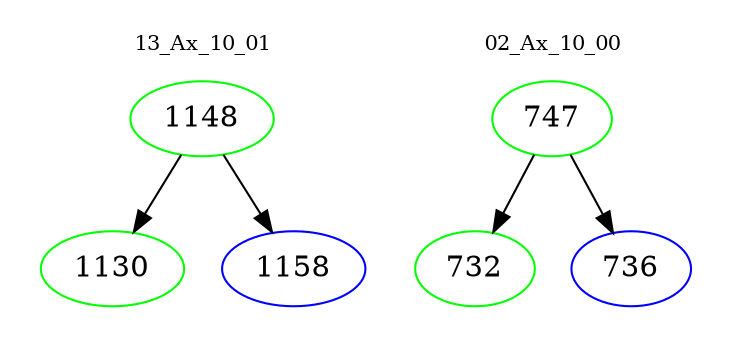 digraph{
subgraph cluster_0 {
color = white
label = "13_Ax_10_01";
fontsize=10;
T0_1148 [label="1148", color="green"]
T0_1148 -> T0_1130 [color="black"]
T0_1130 [label="1130", color="green"]
T0_1148 -> T0_1158 [color="black"]
T0_1158 [label="1158", color="blue"]
}
subgraph cluster_1 {
color = white
label = "02_Ax_10_00";
fontsize=10;
T1_747 [label="747", color="green"]
T1_747 -> T1_732 [color="black"]
T1_732 [label="732", color="green"]
T1_747 -> T1_736 [color="black"]
T1_736 [label="736", color="blue"]
}
}
